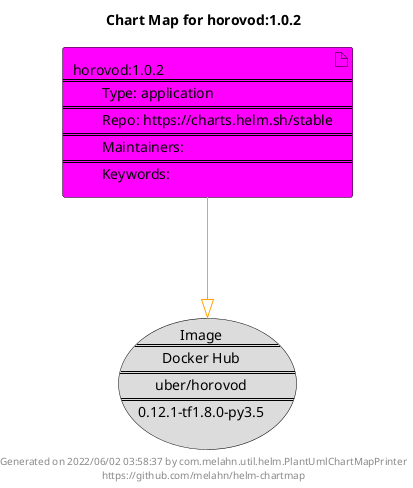 @startuml
skinparam linetype ortho
skinparam backgroundColor white
skinparam usecaseBorderColor black
skinparam usecaseArrowColor LightSlateGray
skinparam artifactBorderColor black
skinparam artifactArrowColor LightSlateGray

title Chart Map for horovod:1.0.2

'There is one referenced Helm Chart
artifact "horovod:1.0.2\n====\n\tType: application\n====\n\tRepo: https://charts.helm.sh/stable\n====\n\tMaintainers: \n====\n\tKeywords: " as horovod_1_0_2 #Fuchsia

'There is one referenced Docker Image
usecase "Image\n====\nDocker Hub\n====\nuber/horovod\n====\n0.12.1-tf1.8.0-py3.5" as uber_horovod_0_12_1_tf1_8_0_py3_5 #Gainsboro

'Chart Dependencies
horovod_1_0_2--[#orange]-|>uber_horovod_0_12_1_tf1_8_0_py3_5

center footer Generated on 2022/06/02 03:58:37 by com.melahn.util.helm.PlantUmlChartMapPrinter\nhttps://github.com/melahn/helm-chartmap
@enduml

